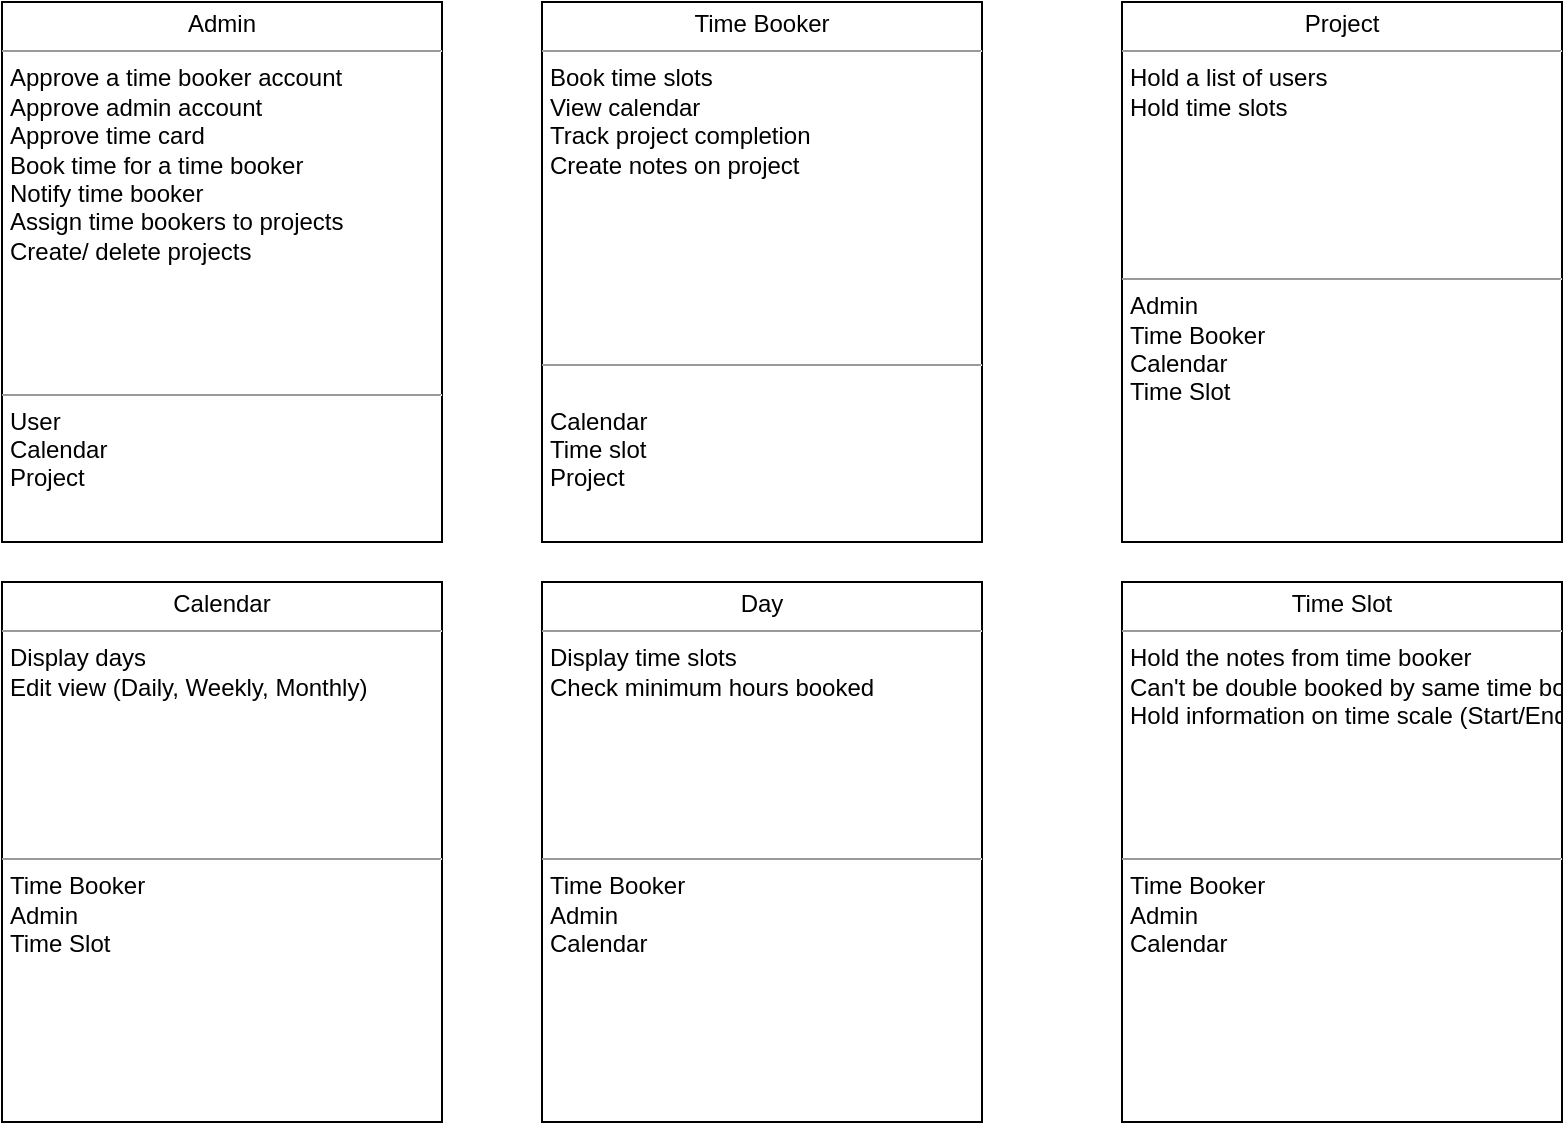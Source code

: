 <mxfile version="14.3.2" type="github">
  <diagram id="4aoIlKdoEAgEPgUvN31d" name="Page-1">
    <mxGraphModel dx="1032" dy="552" grid="1" gridSize="10" guides="1" tooltips="1" connect="1" arrows="1" fold="1" page="1" pageScale="1" pageWidth="827" pageHeight="1169" math="0" shadow="0">
      <root>
        <mxCell id="0" />
        <mxCell id="1" parent="0" />
        <mxCell id="XHmop5JbhAacIgyDP1f3-2" value="&lt;p style=&quot;margin: 0px ; margin-top: 4px ; text-align: center&quot;&gt;Admin&lt;/p&gt;&lt;hr size=&quot;1&quot;&gt;&lt;p style=&quot;margin: 0px ; margin-left: 4px&quot;&gt;Approve a time booker account&lt;/p&gt;&lt;p style=&quot;margin: 0px ; margin-left: 4px&quot;&gt;Approve admin account&lt;/p&gt;&lt;p style=&quot;margin: 0px ; margin-left: 4px&quot;&gt;Approve time card&lt;/p&gt;&lt;p style=&quot;margin: 0px ; margin-left: 4px&quot;&gt;Book time for a time booker&lt;/p&gt;&lt;p style=&quot;margin: 0px ; margin-left: 4px&quot;&gt;Notify time booker&lt;/p&gt;&lt;p style=&quot;margin: 0px ; margin-left: 4px&quot;&gt;Assign time bookers to projects&lt;/p&gt;&lt;p style=&quot;margin: 0px ; margin-left: 4px&quot;&gt;Create/ delete projects&lt;/p&gt;&lt;p style=&quot;margin: 0px ; margin-left: 4px&quot;&gt;&lt;br&gt;&lt;/p&gt;&lt;p style=&quot;margin: 0px ; margin-left: 4px&quot;&gt;&lt;br&gt;&lt;/p&gt;&lt;p style=&quot;margin: 0px ; margin-left: 4px&quot;&gt;&lt;br&gt;&lt;/p&gt;&lt;p style=&quot;margin: 0px ; margin-left: 4px&quot;&gt;&lt;br&gt;&lt;/p&gt;&lt;hr size=&quot;1&quot;&gt;&lt;p style=&quot;margin: 0px ; margin-left: 4px&quot;&gt;User&lt;/p&gt;&lt;p style=&quot;margin: 0px ; margin-left: 4px&quot;&gt;Calendar&lt;/p&gt;&lt;p style=&quot;margin: 0px ; margin-left: 4px&quot;&gt;Project&lt;/p&gt;" style="verticalAlign=top;align=left;overflow=fill;fontSize=12;fontFamily=Helvetica;html=1;" vertex="1" parent="1">
          <mxGeometry x="90" y="100" width="220" height="270" as="geometry" />
        </mxCell>
        <mxCell id="XHmop5JbhAacIgyDP1f3-3" value="&lt;p style=&quot;margin: 0px ; margin-top: 4px ; text-align: center&quot;&gt;Time Booker&lt;/p&gt;&lt;hr size=&quot;1&quot;&gt;&lt;p style=&quot;margin: 0px ; margin-left: 4px&quot;&gt;&lt;span&gt;Book time slots&lt;/span&gt;&lt;br&gt;&lt;/p&gt;&lt;p style=&quot;margin: 0px ; margin-left: 4px&quot;&gt;View calendar&lt;/p&gt;&lt;p style=&quot;margin: 0px ; margin-left: 4px&quot;&gt;Track project completion&lt;/p&gt;&lt;p style=&quot;margin: 0px ; margin-left: 4px&quot;&gt;Create notes on project&lt;/p&gt;&lt;p style=&quot;margin: 0px ; margin-left: 4px&quot;&gt;&lt;br&gt;&lt;/p&gt;&lt;p style=&quot;margin: 0px ; margin-left: 4px&quot;&gt;&lt;br&gt;&lt;/p&gt;&lt;p style=&quot;margin: 0px ; margin-left: 4px&quot;&gt;&lt;br&gt;&lt;/p&gt;&lt;p style=&quot;margin: 0px ; margin-left: 4px&quot;&gt;&lt;br&gt;&lt;/p&gt;&lt;p style=&quot;margin: 0px ; margin-left: 4px&quot;&gt;&lt;br&gt;&lt;/p&gt;&lt;p style=&quot;margin: 0px ; margin-left: 4px&quot;&gt;&lt;br&gt;&lt;/p&gt;&lt;hr size=&quot;1&quot;&gt;&lt;p style=&quot;margin: 0px ; margin-left: 4px&quot;&gt;&lt;br&gt;&lt;/p&gt;&lt;p style=&quot;margin: 0px ; margin-left: 4px&quot;&gt;Calendar&lt;/p&gt;&lt;p style=&quot;margin: 0px ; margin-left: 4px&quot;&gt;Time slot&lt;/p&gt;&lt;p style=&quot;margin: 0px ; margin-left: 4px&quot;&gt;Project&lt;/p&gt;" style="verticalAlign=top;align=left;overflow=fill;fontSize=12;fontFamily=Helvetica;html=1;" vertex="1" parent="1">
          <mxGeometry x="360" y="100" width="220" height="270" as="geometry" />
        </mxCell>
        <mxCell id="XHmop5JbhAacIgyDP1f3-4" value="&lt;p style=&quot;margin: 0px ; margin-top: 4px ; text-align: center&quot;&gt;Calendar&lt;/p&gt;&lt;hr size=&quot;1&quot;&gt;&lt;p style=&quot;margin: 0px ; margin-left: 4px&quot;&gt;Display days&amp;nbsp;&lt;/p&gt;&lt;p style=&quot;margin: 0px ; margin-left: 4px&quot;&gt;Edit view (Daily, Weekly, Monthly)&lt;/p&gt;&lt;p style=&quot;margin: 0px ; margin-left: 4px&quot;&gt;&lt;br&gt;&lt;/p&gt;&lt;p style=&quot;margin: 0px ; margin-left: 4px&quot;&gt;&lt;br&gt;&lt;/p&gt;&lt;p style=&quot;margin: 0px ; margin-left: 4px&quot;&gt;&lt;br&gt;&lt;/p&gt;&lt;p style=&quot;margin: 0px ; margin-left: 4px&quot;&gt;&lt;br&gt;&lt;/p&gt;&lt;p style=&quot;margin: 0px ; margin-left: 4px&quot;&gt;&lt;br&gt;&lt;/p&gt;&lt;hr size=&quot;1&quot;&gt;&lt;p style=&quot;margin: 0px ; margin-left: 4px&quot;&gt;Time Booker&lt;/p&gt;&lt;p style=&quot;margin: 0px ; margin-left: 4px&quot;&gt;Admin&lt;/p&gt;&lt;p style=&quot;margin: 0px ; margin-left: 4px&quot;&gt;Time Slot&lt;/p&gt;&lt;p style=&quot;margin: 0px ; margin-left: 4px&quot;&gt;&lt;br&gt;&lt;/p&gt;" style="verticalAlign=top;align=left;overflow=fill;fontSize=12;fontFamily=Helvetica;html=1;" vertex="1" parent="1">
          <mxGeometry x="90" y="390" width="220" height="270" as="geometry" />
        </mxCell>
        <mxCell id="XHmop5JbhAacIgyDP1f3-5" value="&lt;p style=&quot;margin: 0px ; margin-top: 4px ; text-align: center&quot;&gt;Time Slot&lt;/p&gt;&lt;hr size=&quot;1&quot;&gt;&lt;p style=&quot;margin: 0px ; margin-left: 4px&quot;&gt;Hold the notes from time booker&lt;/p&gt;&lt;p style=&quot;margin: 0px ; margin-left: 4px&quot;&gt;Can&#39;t be double booked by same time booker&lt;/p&gt;&lt;p style=&quot;margin: 0px ; margin-left: 4px&quot;&gt;Hold information on time scale (Start/End time)&lt;/p&gt;&lt;p style=&quot;margin: 0px ; margin-left: 4px&quot;&gt;&lt;br&gt;&lt;/p&gt;&lt;p style=&quot;margin: 0px ; margin-left: 4px&quot;&gt;&lt;br&gt;&lt;/p&gt;&lt;p style=&quot;margin: 0px ; margin-left: 4px&quot;&gt;&lt;br&gt;&lt;/p&gt;&lt;p style=&quot;margin: 0px ; margin-left: 4px&quot;&gt;&lt;br&gt;&lt;/p&gt;&lt;hr size=&quot;1&quot;&gt;&lt;p style=&quot;margin: 0px ; margin-left: 4px&quot;&gt;Time Booker&lt;/p&gt;&lt;p style=&quot;margin: 0px ; margin-left: 4px&quot;&gt;Admin&lt;/p&gt;&lt;p style=&quot;margin: 0px ; margin-left: 4px&quot;&gt;Calendar&lt;/p&gt;&lt;p style=&quot;margin: 0px ; margin-left: 4px&quot;&gt;&lt;br&gt;&lt;/p&gt;" style="verticalAlign=top;align=left;overflow=fill;fontSize=12;fontFamily=Helvetica;html=1;" vertex="1" parent="1">
          <mxGeometry x="650" y="390" width="220" height="270" as="geometry" />
        </mxCell>
        <mxCell id="XHmop5JbhAacIgyDP1f3-6" value="&lt;p style=&quot;margin: 0px ; margin-top: 4px ; text-align: center&quot;&gt;Project&lt;/p&gt;&lt;hr size=&quot;1&quot;&gt;&lt;p style=&quot;margin: 0px ; margin-left: 4px&quot;&gt;Hold a list of users&lt;/p&gt;&lt;p style=&quot;margin: 0px ; margin-left: 4px&quot;&gt;Hold time slots&lt;/p&gt;&lt;p style=&quot;margin: 0px ; margin-left: 4px&quot;&gt;&lt;br&gt;&lt;/p&gt;&lt;p style=&quot;margin: 0px ; margin-left: 4px&quot;&gt;&lt;br&gt;&lt;/p&gt;&lt;p style=&quot;margin: 0px ; margin-left: 4px&quot;&gt;&lt;br&gt;&lt;/p&gt;&lt;p style=&quot;margin: 0px ; margin-left: 4px&quot;&gt;&lt;br&gt;&lt;/p&gt;&lt;p style=&quot;margin: 0px ; margin-left: 4px&quot;&gt;&lt;br&gt;&lt;/p&gt;&lt;hr size=&quot;1&quot;&gt;&lt;p style=&quot;margin: 0px ; margin-left: 4px&quot;&gt;Admin&lt;/p&gt;&lt;p style=&quot;margin: 0px ; margin-left: 4px&quot;&gt;Time Booker&lt;/p&gt;&lt;p style=&quot;margin: 0px ; margin-left: 4px&quot;&gt;Calendar&lt;/p&gt;&lt;p style=&quot;margin: 0px ; margin-left: 4px&quot;&gt;Time Slot&lt;/p&gt;&lt;p style=&quot;margin: 0px ; margin-left: 4px&quot;&gt;&lt;br&gt;&lt;/p&gt;" style="verticalAlign=top;align=left;overflow=fill;fontSize=12;fontFamily=Helvetica;html=1;" vertex="1" parent="1">
          <mxGeometry x="650" y="100" width="220" height="270" as="geometry" />
        </mxCell>
        <mxCell id="XHmop5JbhAacIgyDP1f3-7" value="&lt;p style=&quot;margin: 0px ; margin-top: 4px ; text-align: center&quot;&gt;Day&lt;/p&gt;&lt;hr size=&quot;1&quot;&gt;&lt;p style=&quot;margin: 0px ; margin-left: 4px&quot;&gt;Display time slots&lt;br&gt;&lt;/p&gt;&lt;p style=&quot;margin: 0px ; margin-left: 4px&quot;&gt;Check minimum hours booked&lt;/p&gt;&lt;p style=&quot;margin: 0px ; margin-left: 4px&quot;&gt;&lt;br&gt;&lt;/p&gt;&lt;p style=&quot;margin: 0px ; margin-left: 4px&quot;&gt;&lt;br&gt;&lt;/p&gt;&lt;p style=&quot;margin: 0px ; margin-left: 4px&quot;&gt;&lt;br&gt;&lt;/p&gt;&lt;p style=&quot;margin: 0px ; margin-left: 4px&quot;&gt;&lt;br&gt;&lt;/p&gt;&lt;p style=&quot;margin: 0px ; margin-left: 4px&quot;&gt;&lt;br&gt;&lt;/p&gt;&lt;hr size=&quot;1&quot;&gt;&lt;p style=&quot;margin: 0px ; margin-left: 4px&quot;&gt;Time Booker&lt;/p&gt;&lt;p style=&quot;margin: 0px ; margin-left: 4px&quot;&gt;Admin&lt;/p&gt;&lt;p style=&quot;margin: 0px ; margin-left: 4px&quot;&gt;Calendar&lt;/p&gt;&lt;p style=&quot;margin: 0px ; margin-left: 4px&quot;&gt;&lt;br&gt;&lt;/p&gt;" style="verticalAlign=top;align=left;overflow=fill;fontSize=12;fontFamily=Helvetica;html=1;" vertex="1" parent="1">
          <mxGeometry x="360" y="390" width="220" height="270" as="geometry" />
        </mxCell>
      </root>
    </mxGraphModel>
  </diagram>
</mxfile>
